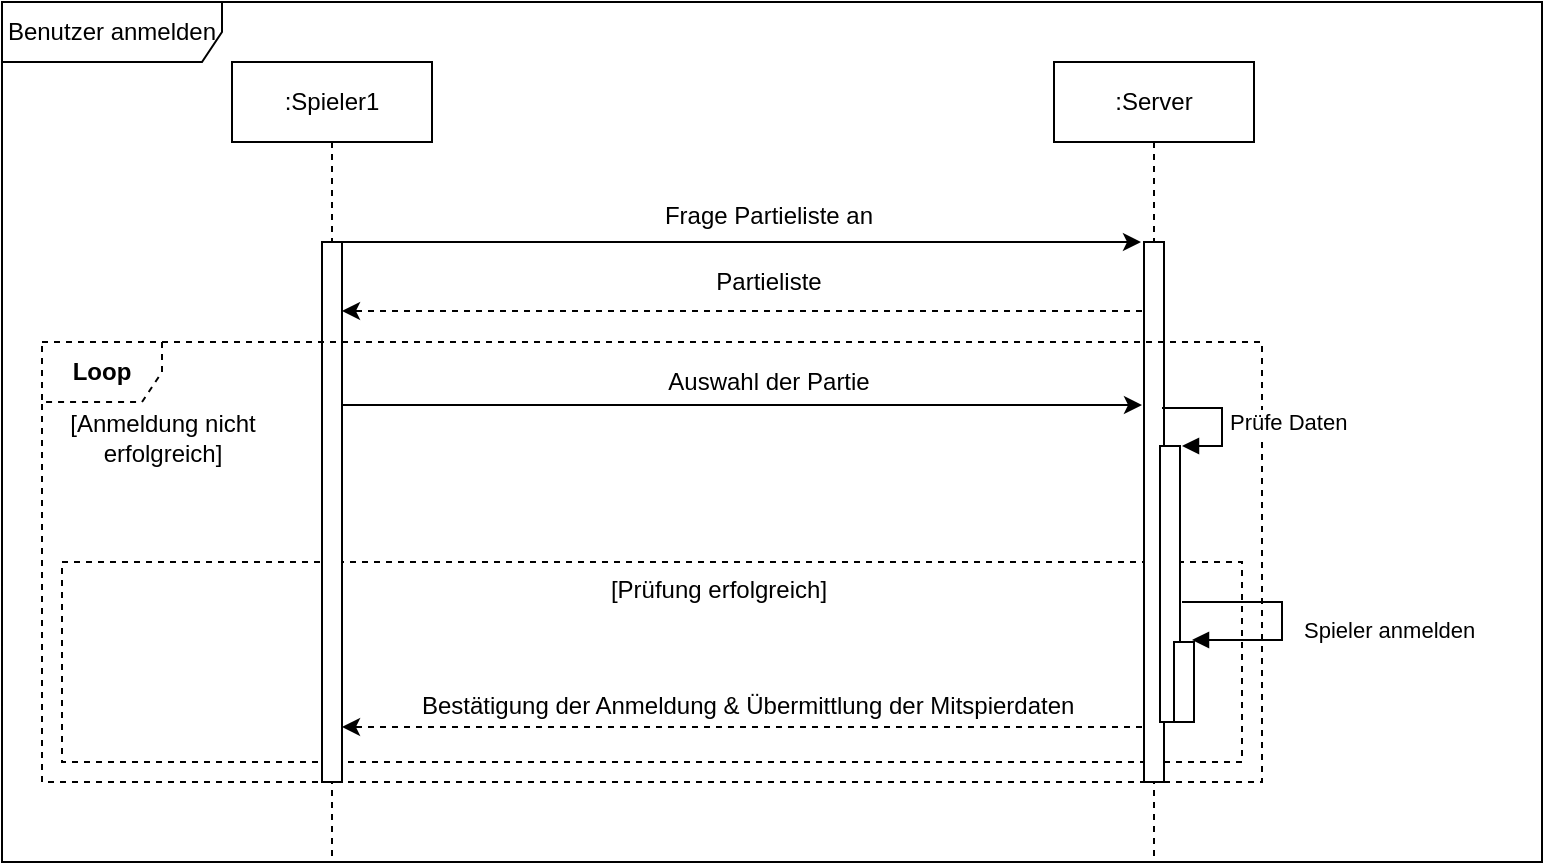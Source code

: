 <mxfile version="12.3.2" type="device" pages="1"><diagram id="i3iRTWZbFTKIcycfAxag" name="Page-1"><mxGraphModel dx="1024" dy="601" grid="1" gridSize="10" guides="1" tooltips="1" connect="1" arrows="1" fold="1" page="1" pageScale="1" pageWidth="827" pageHeight="1169" math="0" shadow="0"><root><mxCell id="0"/><mxCell id="1" parent="0"/><mxCell id="4YFWLu585f9IdKi_WeYv-44" value="" style="rounded=0;whiteSpace=wrap;html=1;dashed=1;" vertex="1" parent="1"><mxGeometry x="60" y="290" width="590" height="100" as="geometry"/></mxCell><mxCell id="1BoC7njsbdzKkwUfBwV1-5" value="Benutzer anmelden" style="shape=umlFrame;whiteSpace=wrap;html=1;width=110;height=30;" parent="1" vertex="1"><mxGeometry x="30" y="10" width="770" height="430" as="geometry"/></mxCell><mxCell id="1BoC7njsbdzKkwUfBwV1-1" value=":Spieler1" style="shape=umlLifeline;perimeter=lifelinePerimeter;whiteSpace=wrap;html=1;container=1;collapsible=0;recursiveResize=0;outlineConnect=0;" parent="1" vertex="1"><mxGeometry x="145" y="40" width="100" height="400" as="geometry"/></mxCell><mxCell id="4YFWLu585f9IdKi_WeYv-1" value="" style="html=1;points=[];perimeter=orthogonalPerimeter;" vertex="1" parent="1BoC7njsbdzKkwUfBwV1-1"><mxGeometry x="45" y="90" width="10" height="270" as="geometry"/></mxCell><mxCell id="1BoC7njsbdzKkwUfBwV1-2" value=":Server" style="shape=umlLifeline;perimeter=lifelinePerimeter;whiteSpace=wrap;html=1;container=1;collapsible=0;recursiveResize=0;outlineConnect=0;" parent="1" vertex="1"><mxGeometry x="556" y="40" width="100" height="400" as="geometry"/></mxCell><mxCell id="4YFWLu585f9IdKi_WeYv-2" value="" style="html=1;points=[];perimeter=orthogonalPerimeter;" vertex="1" parent="1BoC7njsbdzKkwUfBwV1-2"><mxGeometry x="45" y="90" width="10" height="270" as="geometry"/></mxCell><mxCell id="4YFWLu585f9IdKi_WeYv-4" value="Partieliste" style="text;html=1;align=center;verticalAlign=middle;resizable=0;points=[];;autosize=1;" vertex="1" parent="1"><mxGeometry x="378" y="140" width="70" height="20" as="geometry"/></mxCell><mxCell id="4YFWLu585f9IdKi_WeYv-5" value="Frage Partieliste an" style="text;html=1;align=center;verticalAlign=middle;resizable=0;points=[];;autosize=1;" vertex="1" parent="1"><mxGeometry x="353" y="107" width="120" height="20" as="geometry"/></mxCell><mxCell id="4YFWLu585f9IdKi_WeYv-7" value="&lt;b&gt;Loop&lt;/b&gt;" style="shape=umlFrame;whiteSpace=wrap;html=1;dashed=1;" vertex="1" parent="1"><mxGeometry x="50" y="180" width="610" height="220" as="geometry"/></mxCell><mxCell id="4YFWLu585f9IdKi_WeYv-9" value="Auswahl der Partie " style="text;html=1;align=center;verticalAlign=middle;resizable=0;points=[];;autosize=1;" vertex="1" parent="1"><mxGeometry x="353" y="190" width="120" height="20" as="geometry"/></mxCell><mxCell id="4YFWLu585f9IdKi_WeYv-10" value="&lt;div&gt;[Anmeldung nicht &lt;br&gt;&lt;/div&gt;&lt;div&gt;erfolgreich]&lt;/div&gt;" style="text;html=1;align=center;verticalAlign=middle;resizable=0;points=[];;autosize=1;" vertex="1" parent="1"><mxGeometry x="55" y="212.5" width="110" height="30" as="geometry"/></mxCell><mxCell id="4YFWLu585f9IdKi_WeYv-13" value="Prüfe Daten" style="edgeStyle=orthogonalEdgeStyle;html=1;align=left;spacingLeft=2;endArrow=block;rounded=0;" edge="1" parent="1"><mxGeometry x="-0.13" y="-7" relative="1" as="geometry"><mxPoint x="610" y="213" as="sourcePoint"/><Array as="points"><mxPoint x="640" y="213"/><mxPoint x="640" y="232"/></Array><mxPoint x="620" y="232" as="targetPoint"/><mxPoint x="7" y="7" as="offset"/></mxGeometry></mxCell><mxCell id="4YFWLu585f9IdKi_WeYv-14" value="" style="html=1;points=[];perimeter=orthogonalPerimeter;" vertex="1" parent="1"><mxGeometry x="609" y="232" width="10" height="138" as="geometry"/></mxCell><mxCell id="4YFWLu585f9IdKi_WeYv-17" style="edgeStyle=orthogonalEdgeStyle;rounded=0;orthogonalLoop=1;jettySize=auto;html=1;" edge="1" parent="1"><mxGeometry relative="1" as="geometry"><Array as="points"><mxPoint x="450" y="130"/><mxPoint x="450" y="130"/></Array><mxPoint x="199.5" y="130" as="sourcePoint"/><mxPoint x="599.5" y="130" as="targetPoint"/></mxGeometry></mxCell><mxCell id="4YFWLu585f9IdKi_WeYv-18" style="edgeStyle=orthogonalEdgeStyle;rounded=0;orthogonalLoop=1;jettySize=auto;html=1;dashed=1;" edge="1" parent="1"><mxGeometry relative="1" as="geometry"><mxPoint x="600" y="164.5" as="sourcePoint"/><mxPoint x="200" y="164.5" as="targetPoint"/><Array as="points"><mxPoint x="430.5" y="164.5"/><mxPoint x="430.5" y="164.5"/></Array></mxGeometry></mxCell><mxCell id="4YFWLu585f9IdKi_WeYv-19" style="edgeStyle=orthogonalEdgeStyle;rounded=0;orthogonalLoop=1;jettySize=auto;html=1;" edge="1" parent="1"><mxGeometry relative="1" as="geometry"><Array as="points"><mxPoint x="450" y="211.5"/><mxPoint x="450" y="211.5"/></Array><mxPoint x="200" y="211.5" as="sourcePoint"/><mxPoint x="600" y="211.5" as="targetPoint"/></mxGeometry></mxCell><mxCell id="4YFWLu585f9IdKi_WeYv-20" value="Bestätigung der Anmeldung &amp; Übermittlung der Mitspierdaten" style="text;html=1;" vertex="1" parent="1"><mxGeometry x="238" y="348" width="350" height="30" as="geometry"/></mxCell><mxCell id="4YFWLu585f9IdKi_WeYv-21" style="edgeStyle=orthogonalEdgeStyle;rounded=0;orthogonalLoop=1;jettySize=auto;html=1;dashed=1;" edge="1" parent="1"><mxGeometry relative="1" as="geometry"><mxPoint x="600" y="372.5" as="sourcePoint"/><mxPoint x="200" y="372.5" as="targetPoint"/><Array as="points"><mxPoint x="430" y="372.5"/><mxPoint x="430" y="372.5"/></Array></mxGeometry></mxCell><mxCell id="4YFWLu585f9IdKi_WeYv-47" value="Spieler anmelden" style="edgeStyle=orthogonalEdgeStyle;html=1;align=left;spacingLeft=2;endArrow=block;rounded=0;" edge="1" parent="1"><mxGeometry x="-0.13" y="-7" relative="1" as="geometry"><mxPoint x="620" y="310" as="sourcePoint"/><Array as="points"><mxPoint x="670" y="310"/><mxPoint x="670" y="329"/></Array><mxPoint x="625" y="329" as="targetPoint"/><mxPoint x="7" y="7" as="offset"/></mxGeometry></mxCell><mxCell id="4YFWLu585f9IdKi_WeYv-51" value="" style="html=1;points=[];perimeter=orthogonalPerimeter;" vertex="1" parent="1"><mxGeometry x="616" y="330" width="10" height="40" as="geometry"/></mxCell><mxCell id="4YFWLu585f9IdKi_WeYv-52" value="&lt;div&gt;[Prüfung erfolgreich]&lt;/div&gt;" style="text;html=1;align=center;verticalAlign=middle;resizable=0;points=[];;autosize=1;" vertex="1" parent="1"><mxGeometry x="328" y="294" width="120" height="20" as="geometry"/></mxCell></root></mxGraphModel></diagram></mxfile>
